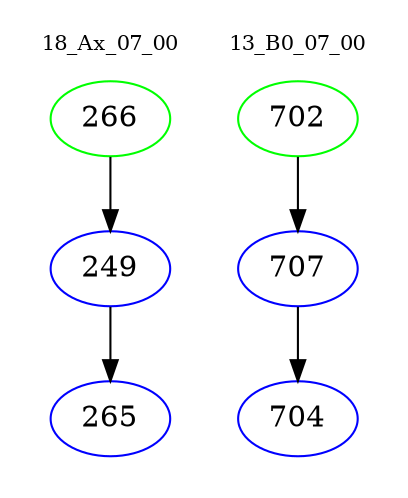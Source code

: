 digraph{
subgraph cluster_0 {
color = white
label = "18_Ax_07_00";
fontsize=10;
T0_266 [label="266", color="green"]
T0_266 -> T0_249 [color="black"]
T0_249 [label="249", color="blue"]
T0_249 -> T0_265 [color="black"]
T0_265 [label="265", color="blue"]
}
subgraph cluster_1 {
color = white
label = "13_B0_07_00";
fontsize=10;
T1_702 [label="702", color="green"]
T1_702 -> T1_707 [color="black"]
T1_707 [label="707", color="blue"]
T1_707 -> T1_704 [color="black"]
T1_704 [label="704", color="blue"]
}
}
